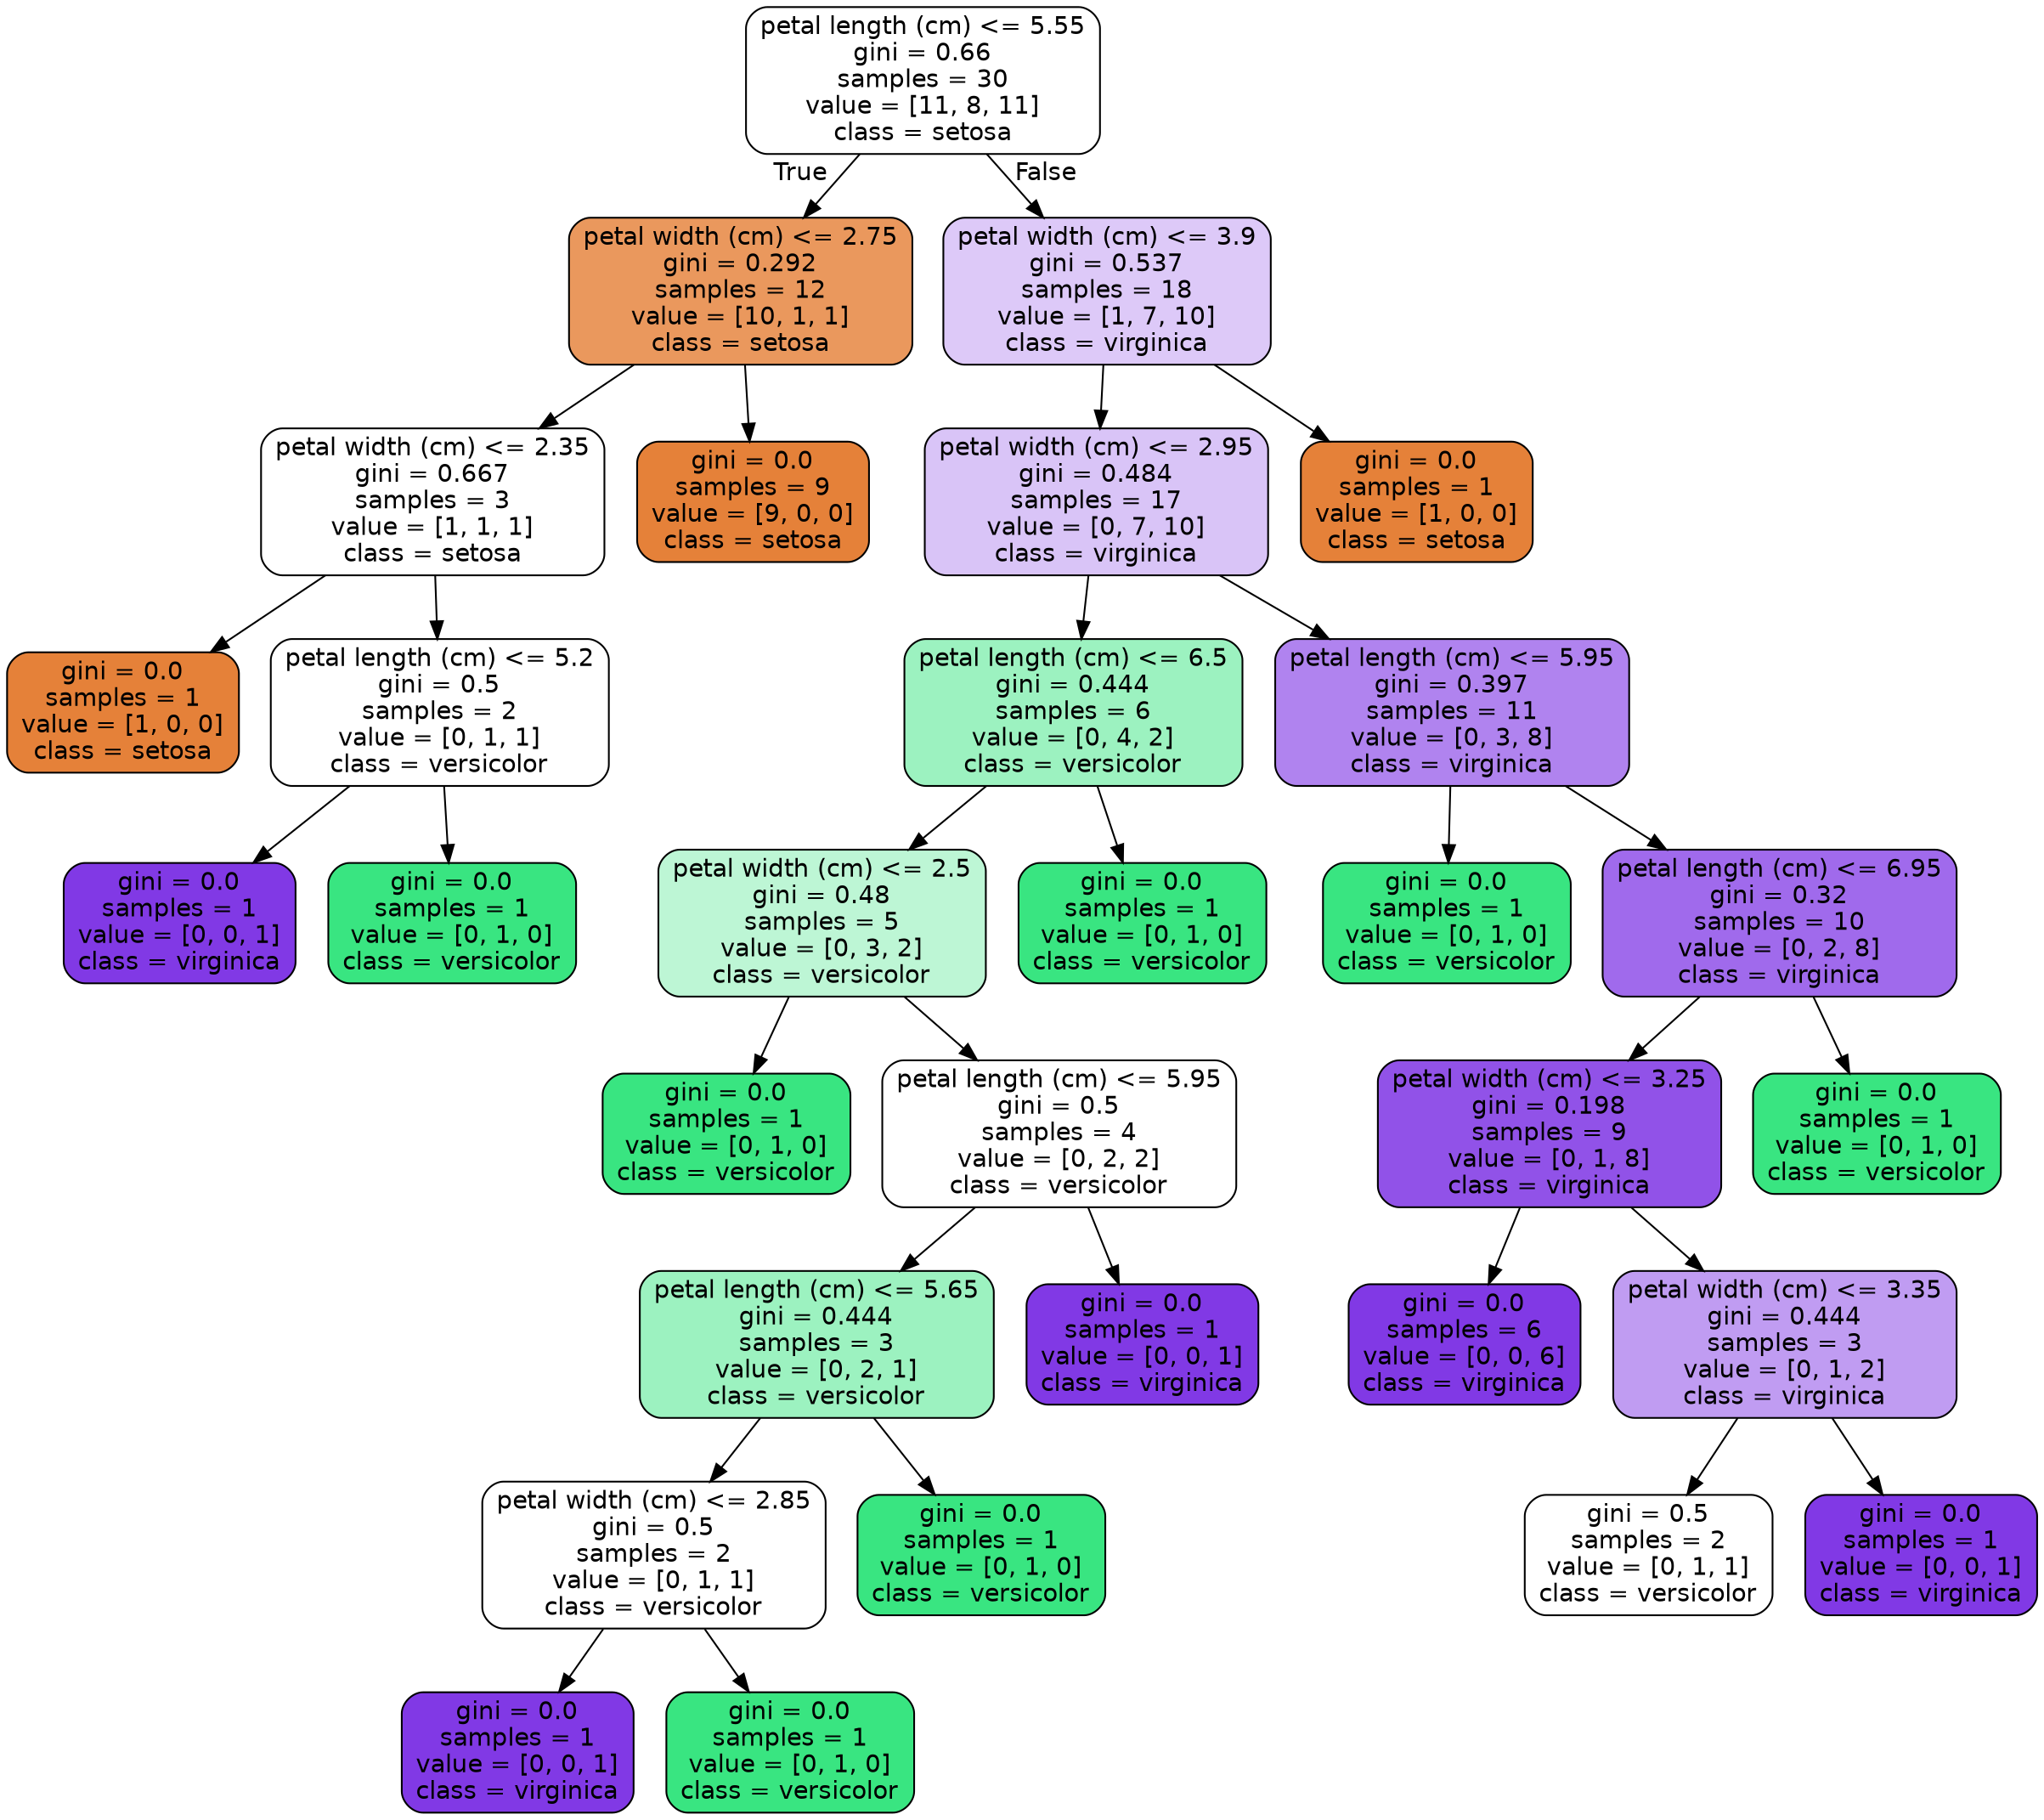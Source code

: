digraph Tree {
node [shape=box, style="filled, rounded", color="black", fontname=helvetica] ;
edge [fontname=helvetica] ;
0 [label="petal length (cm) <= 5.55\ngini = 0.66\nsamples = 30\nvalue = [11, 8, 11]\nclass = setosa", fillcolor="#ffffff"] ;
1 [label="petal width (cm) <= 2.75\ngini = 0.292\nsamples = 12\nvalue = [10, 1, 1]\nclass = setosa", fillcolor="#ea985d"] ;
0 -> 1 [labeldistance=2.5, labelangle=45, headlabel="True"] ;
2 [label="petal width (cm) <= 2.35\ngini = 0.667\nsamples = 3\nvalue = [1, 1, 1]\nclass = setosa", fillcolor="#ffffff"] ;
1 -> 2 ;
3 [label="gini = 0.0\nsamples = 1\nvalue = [1, 0, 0]\nclass = setosa", fillcolor="#e58139"] ;
2 -> 3 ;
4 [label="petal length (cm) <= 5.2\ngini = 0.5\nsamples = 2\nvalue = [0, 1, 1]\nclass = versicolor", fillcolor="#ffffff"] ;
2 -> 4 ;
5 [label="gini = 0.0\nsamples = 1\nvalue = [0, 0, 1]\nclass = virginica", fillcolor="#8139e5"] ;
4 -> 5 ;
6 [label="gini = 0.0\nsamples = 1\nvalue = [0, 1, 0]\nclass = versicolor", fillcolor="#39e581"] ;
4 -> 6 ;
7 [label="gini = 0.0\nsamples = 9\nvalue = [9, 0, 0]\nclass = setosa", fillcolor="#e58139"] ;
1 -> 7 ;
8 [label="petal width (cm) <= 3.9\ngini = 0.537\nsamples = 18\nvalue = [1, 7, 10]\nclass = virginica", fillcolor="#ddc9f8"] ;
0 -> 8 [labeldistance=2.5, labelangle=-45, headlabel="False"] ;
9 [label="petal width (cm) <= 2.95\ngini = 0.484\nsamples = 17\nvalue = [0, 7, 10]\nclass = virginica", fillcolor="#d9c4f7"] ;
8 -> 9 ;
10 [label="petal length (cm) <= 6.5\ngini = 0.444\nsamples = 6\nvalue = [0, 4, 2]\nclass = versicolor", fillcolor="#9cf2c0"] ;
9 -> 10 ;
11 [label="petal width (cm) <= 2.5\ngini = 0.48\nsamples = 5\nvalue = [0, 3, 2]\nclass = versicolor", fillcolor="#bdf6d5"] ;
10 -> 11 ;
12 [label="gini = 0.0\nsamples = 1\nvalue = [0, 1, 0]\nclass = versicolor", fillcolor="#39e581"] ;
11 -> 12 ;
13 [label="petal length (cm) <= 5.95\ngini = 0.5\nsamples = 4\nvalue = [0, 2, 2]\nclass = versicolor", fillcolor="#ffffff"] ;
11 -> 13 ;
14 [label="petal length (cm) <= 5.65\ngini = 0.444\nsamples = 3\nvalue = [0, 2, 1]\nclass = versicolor", fillcolor="#9cf2c0"] ;
13 -> 14 ;
15 [label="petal width (cm) <= 2.85\ngini = 0.5\nsamples = 2\nvalue = [0, 1, 1]\nclass = versicolor", fillcolor="#ffffff"] ;
14 -> 15 ;
16 [label="gini = 0.0\nsamples = 1\nvalue = [0, 0, 1]\nclass = virginica", fillcolor="#8139e5"] ;
15 -> 16 ;
17 [label="gini = 0.0\nsamples = 1\nvalue = [0, 1, 0]\nclass = versicolor", fillcolor="#39e581"] ;
15 -> 17 ;
18 [label="gini = 0.0\nsamples = 1\nvalue = [0, 1, 0]\nclass = versicolor", fillcolor="#39e581"] ;
14 -> 18 ;
19 [label="gini = 0.0\nsamples = 1\nvalue = [0, 0, 1]\nclass = virginica", fillcolor="#8139e5"] ;
13 -> 19 ;
20 [label="gini = 0.0\nsamples = 1\nvalue = [0, 1, 0]\nclass = versicolor", fillcolor="#39e581"] ;
10 -> 20 ;
21 [label="petal length (cm) <= 5.95\ngini = 0.397\nsamples = 11\nvalue = [0, 3, 8]\nclass = virginica", fillcolor="#b083ef"] ;
9 -> 21 ;
22 [label="gini = 0.0\nsamples = 1\nvalue = [0, 1, 0]\nclass = versicolor", fillcolor="#39e581"] ;
21 -> 22 ;
23 [label="petal length (cm) <= 6.95\ngini = 0.32\nsamples = 10\nvalue = [0, 2, 8]\nclass = virginica", fillcolor="#a06aec"] ;
21 -> 23 ;
24 [label="petal width (cm) <= 3.25\ngini = 0.198\nsamples = 9\nvalue = [0, 1, 8]\nclass = virginica", fillcolor="#9152e8"] ;
23 -> 24 ;
25 [label="gini = 0.0\nsamples = 6\nvalue = [0, 0, 6]\nclass = virginica", fillcolor="#8139e5"] ;
24 -> 25 ;
26 [label="petal width (cm) <= 3.35\ngini = 0.444\nsamples = 3\nvalue = [0, 1, 2]\nclass = virginica", fillcolor="#c09cf2"] ;
24 -> 26 ;
27 [label="gini = 0.5\nsamples = 2\nvalue = [0, 1, 1]\nclass = versicolor", fillcolor="#ffffff"] ;
26 -> 27 ;
28 [label="gini = 0.0\nsamples = 1\nvalue = [0, 0, 1]\nclass = virginica", fillcolor="#8139e5"] ;
26 -> 28 ;
29 [label="gini = 0.0\nsamples = 1\nvalue = [0, 1, 0]\nclass = versicolor", fillcolor="#39e581"] ;
23 -> 29 ;
30 [label="gini = 0.0\nsamples = 1\nvalue = [1, 0, 0]\nclass = setosa", fillcolor="#e58139"] ;
8 -> 30 ;
}